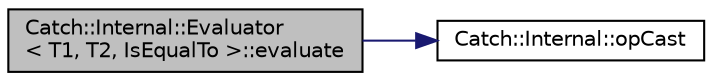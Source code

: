 digraph "Catch::Internal::Evaluator&lt; T1, T2, IsEqualTo &gt;::evaluate"
{
  edge [fontname="Helvetica",fontsize="10",labelfontname="Helvetica",labelfontsize="10"];
  node [fontname="Helvetica",fontsize="10",shape=record];
  rankdir="LR";
  Node1 [label="Catch::Internal::Evaluator\l\< T1, T2, IsEqualTo \>::evaluate",height=0.2,width=0.4,color="black", fillcolor="grey75", style="filled" fontcolor="black"];
  Node1 -> Node2 [color="midnightblue",fontsize="10",style="solid",fontname="Helvetica"];
  Node2 [label="Catch::Internal::opCast",height=0.2,width=0.4,color="black", fillcolor="white", style="filled",URL="$namespace_catch_1_1_internal.html#adde98c1a650e94615e2b37ab0b3734e2"];
}
